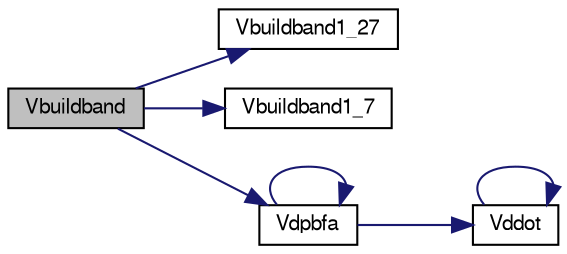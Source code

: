 digraph G
{
  edge [fontname="FreeSans",fontsize="10",labelfontname="FreeSans",labelfontsize="10"];
  node [fontname="FreeSans",fontsize="10",shape=record];
  rankdir=LR;
  Node1 [label="Vbuildband",height=0.2,width=0.4,color="black", fillcolor="grey75", style="filled" fontcolor="black"];
  Node1 -> Node2 [color="midnightblue",fontsize="10",style="solid",fontname="FreeSans"];
  Node2 [label="Vbuildband1_27",height=0.2,width=0.4,color="black", fillcolor="white", style="filled",URL="$build_bd_8h.html#ab16d52afd502c461d5d023c02c7d659f",tooltip="Build the operator in banded form given the 27-diagonal form."];
  Node1 -> Node3 [color="midnightblue",fontsize="10",style="solid",fontname="FreeSans"];
  Node3 [label="Vbuildband1_7",height=0.2,width=0.4,color="black", fillcolor="white", style="filled",URL="$build_bd_8h.html#a01d0f3717c0789ed0dd32393fb43b633",tooltip="Build the operator in banded form given the 7-diagonal form."];
  Node1 -> Node4 [color="midnightblue",fontsize="10",style="solid",fontname="FreeSans"];
  Node4 [label="Vdpbfa",height=0.2,width=0.4,color="black", fillcolor="white", style="filled",URL="$mlinpckd_8h.html#a7214808d99864af035c455a60255ec39"];
  Node4 -> Node5 [color="midnightblue",fontsize="10",style="solid",fontname="FreeSans"];
  Node5 [label="Vddot",height=0.2,width=0.4,color="black", fillcolor="white", style="filled",URL="$mlinpckd_8h.html#aa8b2179513ca6537247906754014fcc7"];
  Node5 -> Node5 [color="midnightblue",fontsize="10",style="solid",fontname="FreeSans"];
  Node4 -> Node4 [color="midnightblue",fontsize="10",style="solid",fontname="FreeSans"];
}
